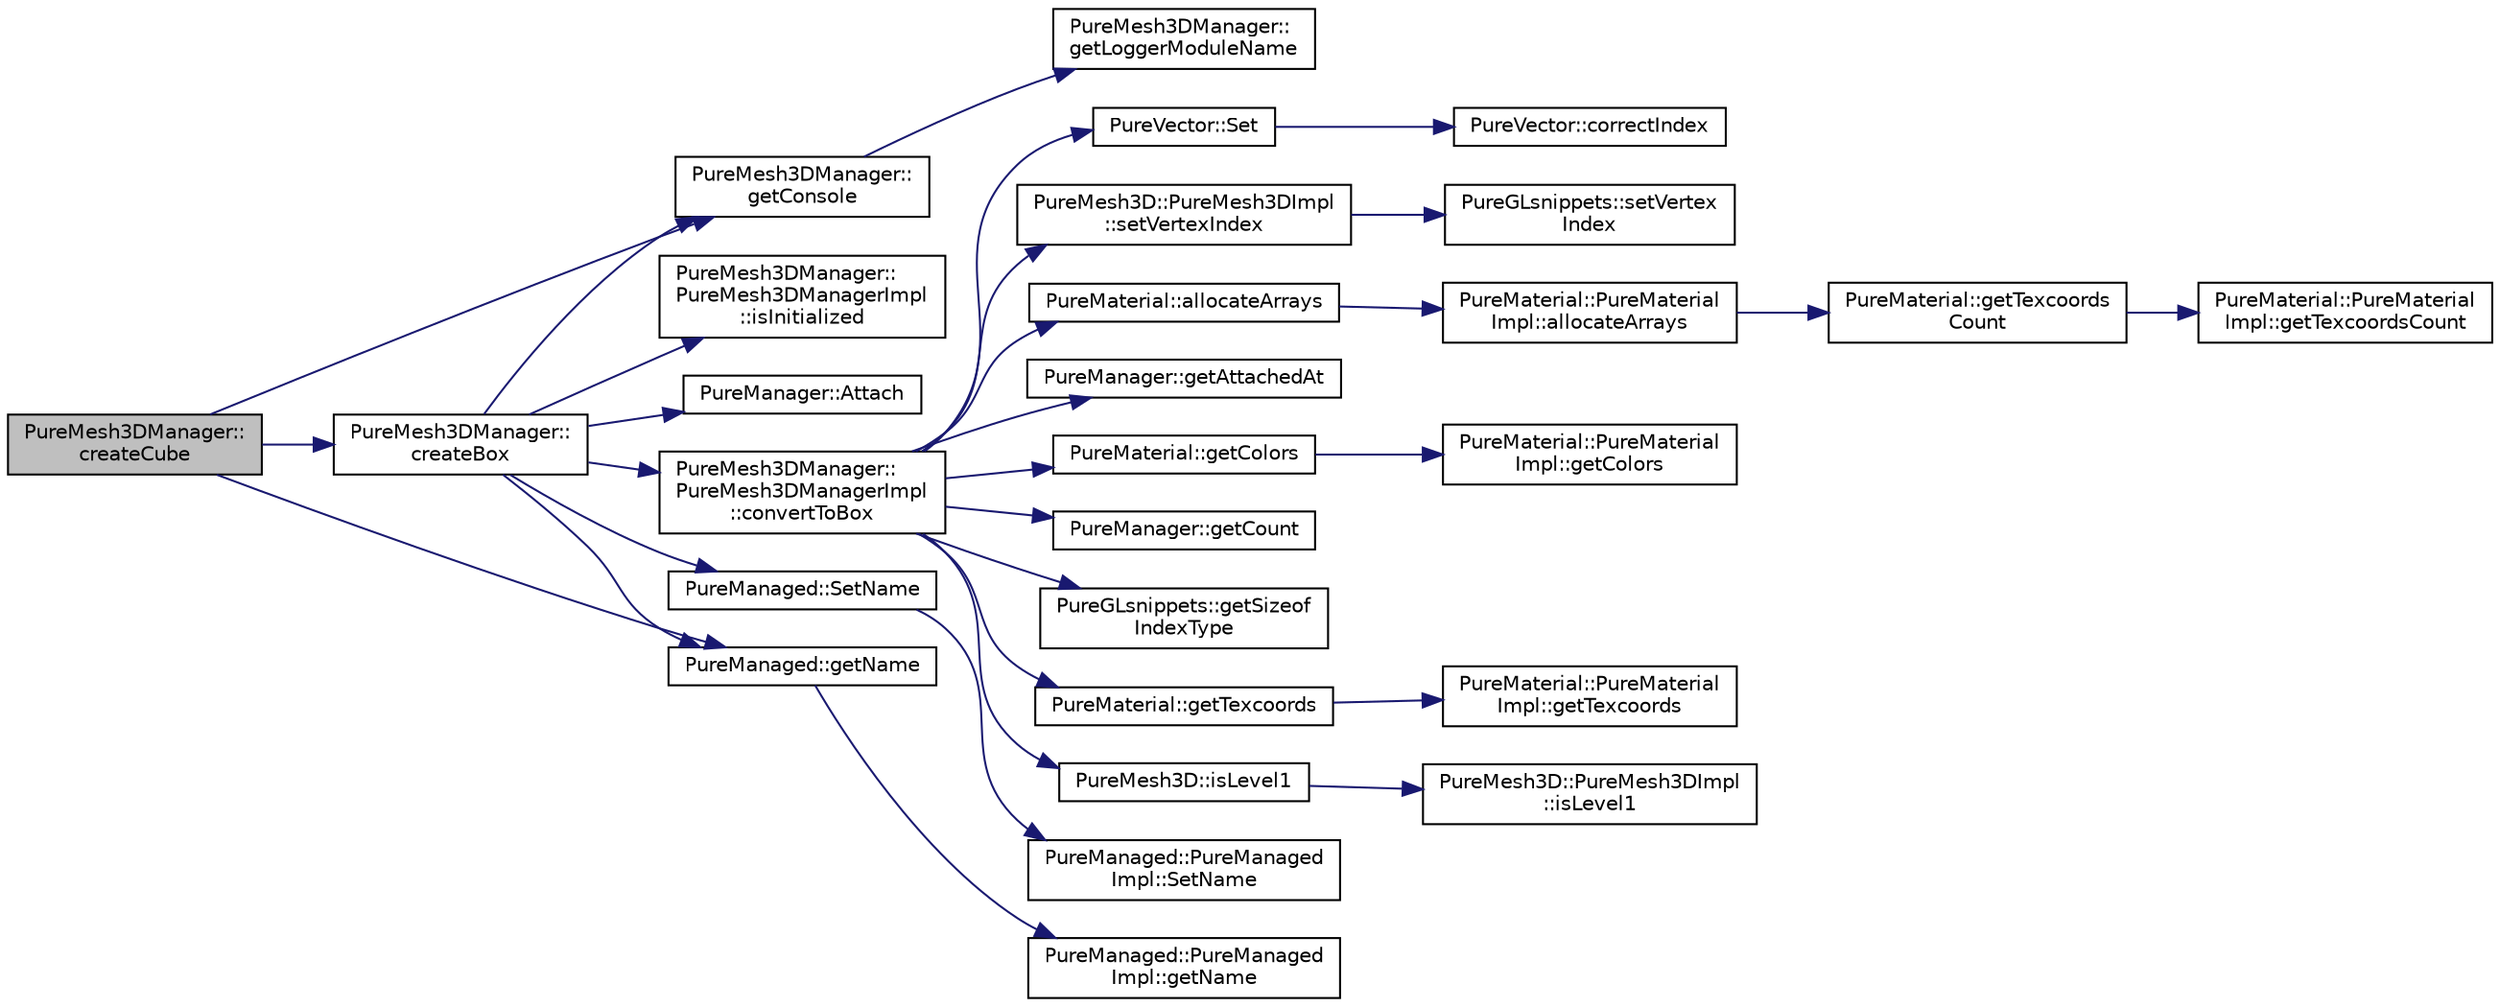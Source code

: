 digraph "PureMesh3DManager::createCube"
{
 // LATEX_PDF_SIZE
  edge [fontname="Helvetica",fontsize="10",labelfontname="Helvetica",labelfontsize="10"];
  node [fontname="Helvetica",fontsize="10",shape=record];
  rankdir="LR";
  Node1 [label="PureMesh3DManager::\lcreateCube",height=0.2,width=0.4,color="black", fillcolor="grey75", style="filled", fontcolor="black",tooltip="Creates a new cube with the given sizes."];
  Node1 -> Node2 [color="midnightblue",fontsize="10",style="solid",fontname="Helvetica"];
  Node2 [label="PureMesh3DManager::\lcreateBox",height=0.2,width=0.4,color="black", fillcolor="white", style="filled",URL="$class_pure_mesh3_d_manager.html#a8dc37d65153fd171f5464ea64d4d3e41",tooltip="Creates a new box with the given sizes."];
  Node2 -> Node3 [color="midnightblue",fontsize="10",style="solid",fontname="Helvetica"];
  Node3 [label="PureManager::Attach",height=0.2,width=0.4,color="black", fillcolor="white", style="filled",URL="$class_pure_manager.html#a50eec0d2d6863b43f1e8b6220d280a1e",tooltip="Adds the given managed to the manager, if the managed has no manager yet."];
  Node2 -> Node4 [color="midnightblue",fontsize="10",style="solid",fontname="Helvetica"];
  Node4 [label="PureMesh3DManager::\lPureMesh3DManagerImpl\l::convertToBox",height=0.2,width=0.4,color="black", fillcolor="white", style="filled",URL="$class_pure_mesh3_d_manager_1_1_pure_mesh3_d_manager_impl.html#abd7ac98fba4e8d88f21d25975859c4bf",tooltip="Converts the given Mesh to a box with the given sizes."];
  Node4 -> Node5 [color="midnightblue",fontsize="10",style="solid",fontname="Helvetica"];
  Node5 [label="PureMaterial::allocateArrays",height=0.2,width=0.4,color="black", fillcolor="white", style="filled",URL="$class_pure_material.html#a91ae0dfdd7f093cba4def2f26a46a7f0",tooltip="Allocate color-, texture coordinate-, and index arrays on all available levels."];
  Node5 -> Node6 [color="midnightblue",fontsize="10",style="solid",fontname="Helvetica"];
  Node6 [label="PureMaterial::PureMaterial\lImpl::allocateArrays",height=0.2,width=0.4,color="black", fillcolor="white", style="filled",URL="$class_pure_material_1_1_pure_material_impl.html#af9bac958a81586120cdeb3c64d530e91",tooltip=" "];
  Node6 -> Node7 [color="midnightblue",fontsize="10",style="solid",fontname="Helvetica"];
  Node7 [label="PureMaterial::getTexcoords\lCount",height=0.2,width=0.4,color="black", fillcolor="white", style="filled",URL="$class_pure_material.html#a7dea49ee4b91a5a62ea6e6c514ce8351",tooltip="Gets the number of texture coordinates on the specified level."];
  Node7 -> Node8 [color="midnightblue",fontsize="10",style="solid",fontname="Helvetica"];
  Node8 [label="PureMaterial::PureMaterial\lImpl::getTexcoordsCount",height=0.2,width=0.4,color="black", fillcolor="white", style="filled",URL="$class_pure_material_1_1_pure_material_impl.html#ad40d8bfdede9042db146fbf855b26867",tooltip=" "];
  Node4 -> Node9 [color="midnightblue",fontsize="10",style="solid",fontname="Helvetica"];
  Node9 [label="PureManager::getAttachedAt",height=0.2,width=0.4,color="black", fillcolor="white", style="filled",URL="$class_pure_manager.html#a9dc649f2708925167bec9d35c5cd1dac",tooltip="Gets the pointer to the managed at the given index."];
  Node4 -> Node10 [color="midnightblue",fontsize="10",style="solid",fontname="Helvetica"];
  Node10 [label="PureMaterial::getColors",height=0.2,width=0.4,color="black", fillcolor="white", style="filled",URL="$class_pure_material.html#abbbe9f011fe90ab85afb0aabb19b1de7",tooltip="Gets the pointer to colors on the specified level."];
  Node10 -> Node11 [color="midnightblue",fontsize="10",style="solid",fontname="Helvetica"];
  Node11 [label="PureMaterial::PureMaterial\lImpl::getColors",height=0.2,width=0.4,color="black", fillcolor="white", style="filled",URL="$class_pure_material_1_1_pure_material_impl.html#a959bb5e0268ef2fa60a60607aeb79da8",tooltip=" "];
  Node4 -> Node12 [color="midnightblue",fontsize="10",style="solid",fontname="Helvetica"];
  Node12 [label="PureManager::getCount",height=0.2,width=0.4,color="black", fillcolor="white", style="filled",URL="$class_pure_manager.html#a00243cdb714c13e7a80ad2b4d2640d72",tooltip="Gets the number of managed objects."];
  Node4 -> Node13 [color="midnightblue",fontsize="10",style="solid",fontname="Helvetica"];
  Node13 [label="PureGLsnippets::getSizeof\lIndexType",height=0.2,width=0.4,color="black", fillcolor="white", style="filled",URL="$class_pure_g_lsnippets.html#a31230932d123f7cd4816e34c2062ead7",tooltip="Returns the size in Bytes of the given OpenGL index type."];
  Node4 -> Node14 [color="midnightblue",fontsize="10",style="solid",fontname="Helvetica"];
  Node14 [label="PureMaterial::getTexcoords",height=0.2,width=0.4,color="black", fillcolor="white", style="filled",URL="$class_pure_material.html#a09301364e08d4136111f69937028d4cc",tooltip="Gets the pointer to texture coordinates on the specified level."];
  Node14 -> Node15 [color="midnightblue",fontsize="10",style="solid",fontname="Helvetica"];
  Node15 [label="PureMaterial::PureMaterial\lImpl::getTexcoords",height=0.2,width=0.4,color="black", fillcolor="white", style="filled",URL="$class_pure_material_1_1_pure_material_impl.html#a958c61c05f731219766190283ef887c2",tooltip=" "];
  Node4 -> Node16 [color="midnightblue",fontsize="10",style="solid",fontname="Helvetica"];
  Node16 [label="PureMesh3D::isLevel1",height=0.2,width=0.4,color="black", fillcolor="white", style="filled",URL="$class_pure_mesh3_d.html#a5994d09a83ab409a273eeffff3d6b105",tooltip="Tells if the mesh is a level-1 parent mesh."];
  Node16 -> Node17 [color="midnightblue",fontsize="10",style="solid",fontname="Helvetica"];
  Node17 [label="PureMesh3D::PureMesh3DImpl\l::isLevel1",height=0.2,width=0.4,color="black", fillcolor="white", style="filled",URL="$class_pure_mesh3_d_1_1_pure_mesh3_d_impl.html#affd18ce4e5530fc032f1eb2d5c03c689",tooltip=" "];
  Node4 -> Node18 [color="midnightblue",fontsize="10",style="solid",fontname="Helvetica"];
  Node18 [label="PureVector::Set",height=0.2,width=0.4,color="black", fillcolor="white", style="filled",URL="$class_pure_vector.html#a7a06ddc19979aa3bbe17514071ed66c8",tooltip="Sets the value at the given index."];
  Node18 -> Node19 [color="midnightblue",fontsize="10",style="solid",fontname="Helvetica"];
  Node19 [label="PureVector::correctIndex",height=0.2,width=0.4,color="black", fillcolor="white", style="filled",URL="$class_pure_vector.html#a3a76805b3935eadb52ac7cf41dfd981b",tooltip=" "];
  Node4 -> Node20 [color="midnightblue",fontsize="10",style="solid",fontname="Helvetica"];
  Node20 [label="PureMesh3D::PureMesh3DImpl\l::setVertexIndex",height=0.2,width=0.4,color="black", fillcolor="white", style="filled",URL="$class_pure_mesh3_d_1_1_pure_mesh3_d_impl.html#aebd8e50022cfbc1da5444e6c5907b19d",tooltip="Sets an index value in the vertex index array."];
  Node20 -> Node21 [color="midnightblue",fontsize="10",style="solid",fontname="Helvetica"];
  Node21 [label="PureGLsnippets::setVertex\lIndex",height=0.2,width=0.4,color="black", fillcolor="white", style="filled",URL="$class_pure_g_lsnippets.html#a83549b118b0c20af5928790657edecfb",tooltip="Sets arr[index] element of the given array of iType type elements to value."];
  Node2 -> Node22 [color="midnightblue",fontsize="10",style="solid",fontname="Helvetica"];
  Node22 [label="PureMesh3DManager::\lgetConsole",height=0.2,width=0.4,color="black", fillcolor="white", style="filled",URL="$class_pure_mesh3_d_manager.html#acd3d76e7e8912fb0a2a143570cbb6239",tooltip="Returns access to console preset with logger module name as this class."];
  Node22 -> Node23 [color="midnightblue",fontsize="10",style="solid",fontname="Helvetica"];
  Node23 [label="PureMesh3DManager::\lgetLoggerModuleName",height=0.2,width=0.4,color="black", fillcolor="white", style="filled",URL="$class_pure_mesh3_d_manager.html#aea742676d6dbaa97bc62226550dc88af",tooltip="Returns the logger module name of this class."];
  Node2 -> Node24 [color="midnightblue",fontsize="10",style="solid",fontname="Helvetica"];
  Node24 [label="PureManaged::getName",height=0.2,width=0.4,color="black", fillcolor="white", style="filled",URL="$class_pure_managed.html#a74b5976e4f3d08a276624c1068d3b6e4",tooltip="Gets the name."];
  Node24 -> Node25 [color="midnightblue",fontsize="10",style="solid",fontname="Helvetica"];
  Node25 [label="PureManaged::PureManaged\lImpl::getName",height=0.2,width=0.4,color="black", fillcolor="white", style="filled",URL="$class_pure_managed_1_1_pure_managed_impl.html#a9e209d31fd238c35a1b0648acb20d188",tooltip="Gets the name."];
  Node2 -> Node26 [color="midnightblue",fontsize="10",style="solid",fontname="Helvetica"];
  Node26 [label="PureMesh3DManager::\lPureMesh3DManagerImpl\l::isInitialized",height=0.2,width=0.4,color="black", fillcolor="white", style="filled",URL="$class_pure_mesh3_d_manager_1_1_pure_mesh3_d_manager_impl.html#a3d70978c68d1a0c3b95feae7b6f381ae",tooltip=" "];
  Node2 -> Node27 [color="midnightblue",fontsize="10",style="solid",fontname="Helvetica"];
  Node27 [label="PureManaged::SetName",height=0.2,width=0.4,color="black", fillcolor="white", style="filled",URL="$class_pure_managed.html#aaaebbde0b7a6baee1f200b22bc92558f",tooltip="Sets the name."];
  Node27 -> Node28 [color="midnightblue",fontsize="10",style="solid",fontname="Helvetica"];
  Node28 [label="PureManaged::PureManaged\lImpl::SetName",height=0.2,width=0.4,color="black", fillcolor="white", style="filled",URL="$class_pure_managed_1_1_pure_managed_impl.html#a6d67353ca321275125a101703cd2efa3",tooltip="Sets the name."];
  Node1 -> Node22 [color="midnightblue",fontsize="10",style="solid",fontname="Helvetica"];
  Node1 -> Node24 [color="midnightblue",fontsize="10",style="solid",fontname="Helvetica"];
}
